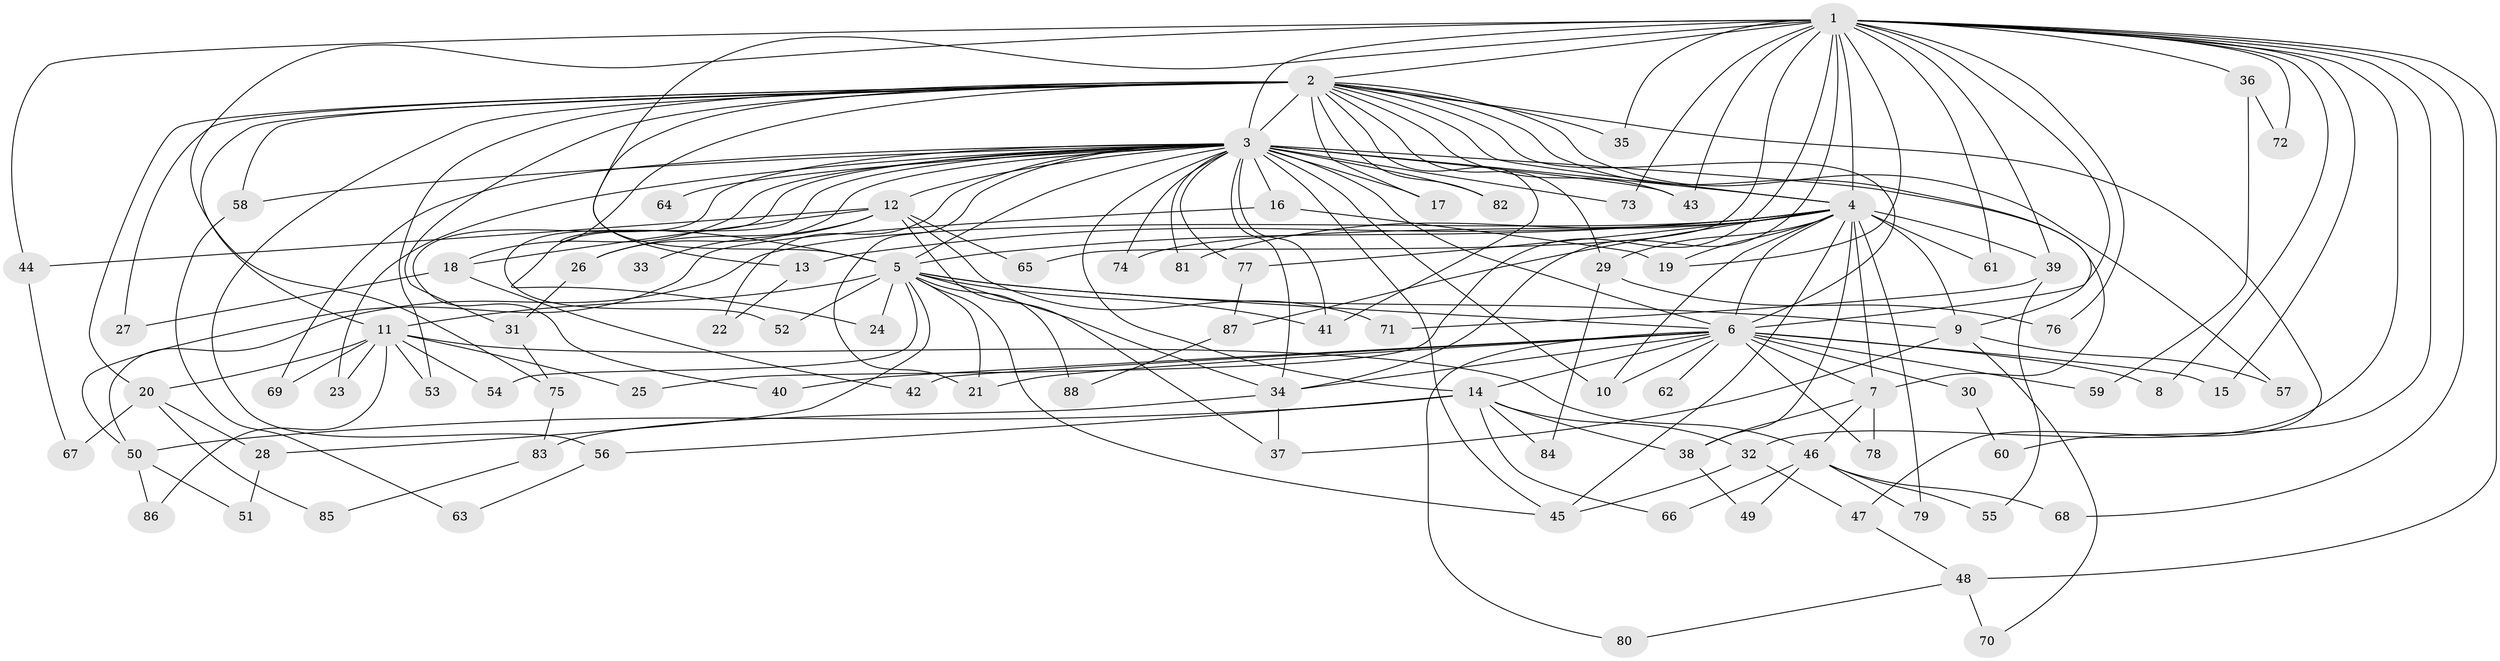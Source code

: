 // original degree distribution, {20: 0.008, 22: 0.008, 16: 0.008, 25: 0.008, 17: 0.008, 15: 0.008, 27: 0.008, 24: 0.008, 41: 0.008, 14: 0.008, 6: 0.024, 2: 0.52, 3: 0.232, 10: 0.016, 8: 0.008, 4: 0.088, 5: 0.024, 7: 0.008}
// Generated by graph-tools (version 1.1) at 2025/50/03/04/25 22:50:01]
// undirected, 88 vertices, 186 edges
graph export_dot {
  node [color=gray90,style=filled];
  1;
  2;
  3;
  4;
  5;
  6;
  7;
  8;
  9;
  10;
  11;
  12;
  13;
  14;
  15;
  16;
  17;
  18;
  19;
  20;
  21;
  22;
  23;
  24;
  25;
  26;
  27;
  28;
  29;
  30;
  31;
  32;
  33;
  34;
  35;
  36;
  37;
  38;
  39;
  40;
  41;
  42;
  43;
  44;
  45;
  46;
  47;
  48;
  49;
  50;
  51;
  52;
  53;
  54;
  55;
  56;
  57;
  58;
  59;
  60;
  61;
  62;
  63;
  64;
  65;
  66;
  67;
  68;
  69;
  70;
  71;
  72;
  73;
  74;
  75;
  76;
  77;
  78;
  79;
  80;
  81;
  82;
  83;
  84;
  85;
  86;
  87;
  88;
  1 -- 2 [weight=4.0];
  1 -- 3 [weight=4.0];
  1 -- 4 [weight=4.0];
  1 -- 5 [weight=4.0];
  1 -- 6 [weight=3.0];
  1 -- 8 [weight=1.0];
  1 -- 15 [weight=1.0];
  1 -- 19 [weight=1.0];
  1 -- 25 [weight=1.0];
  1 -- 32 [weight=1.0];
  1 -- 34 [weight=1.0];
  1 -- 35 [weight=1.0];
  1 -- 36 [weight=1.0];
  1 -- 39 [weight=1.0];
  1 -- 43 [weight=1.0];
  1 -- 44 [weight=1.0];
  1 -- 48 [weight=1.0];
  1 -- 60 [weight=1.0];
  1 -- 61 [weight=1.0];
  1 -- 65 [weight=1.0];
  1 -- 68 [weight=1.0];
  1 -- 72 [weight=1.0];
  1 -- 73 [weight=1.0];
  1 -- 75 [weight=1.0];
  1 -- 76 [weight=1.0];
  2 -- 3 [weight=4.0];
  2 -- 4 [weight=2.0];
  2 -- 5 [weight=4.0];
  2 -- 6 [weight=2.0];
  2 -- 9 [weight=1.0];
  2 -- 11 [weight=1.0];
  2 -- 13 [weight=1.0];
  2 -- 17 [weight=1.0];
  2 -- 20 [weight=1.0];
  2 -- 27 [weight=1.0];
  2 -- 29 [weight=1.0];
  2 -- 31 [weight=1.0];
  2 -- 35 [weight=1.0];
  2 -- 41 [weight=1.0];
  2 -- 43 [weight=1.0];
  2 -- 47 [weight=1.0];
  2 -- 53 [weight=1.0];
  2 -- 56 [weight=1.0];
  2 -- 57 [weight=1.0];
  2 -- 58 [weight=1.0];
  2 -- 82 [weight=1.0];
  3 -- 4 [weight=4.0];
  3 -- 5 [weight=4.0];
  3 -- 6 [weight=3.0];
  3 -- 7 [weight=2.0];
  3 -- 10 [weight=1.0];
  3 -- 12 [weight=1.0];
  3 -- 14 [weight=1.0];
  3 -- 16 [weight=1.0];
  3 -- 17 [weight=1.0];
  3 -- 18 [weight=3.0];
  3 -- 21 [weight=2.0];
  3 -- 22 [weight=1.0];
  3 -- 23 [weight=1.0];
  3 -- 24 [weight=1.0];
  3 -- 26 [weight=1.0];
  3 -- 34 [weight=1.0];
  3 -- 40 [weight=1.0];
  3 -- 41 [weight=1.0];
  3 -- 43 [weight=2.0];
  3 -- 45 [weight=1.0];
  3 -- 52 [weight=1.0];
  3 -- 58 [weight=1.0];
  3 -- 64 [weight=1.0];
  3 -- 69 [weight=1.0];
  3 -- 73 [weight=1.0];
  3 -- 74 [weight=1.0];
  3 -- 77 [weight=1.0];
  3 -- 81 [weight=1.0];
  3 -- 82 [weight=1.0];
  4 -- 5 [weight=2.0];
  4 -- 6 [weight=2.0];
  4 -- 7 [weight=4.0];
  4 -- 9 [weight=1.0];
  4 -- 10 [weight=1.0];
  4 -- 13 [weight=1.0];
  4 -- 19 [weight=1.0];
  4 -- 29 [weight=1.0];
  4 -- 38 [weight=1.0];
  4 -- 39 [weight=1.0];
  4 -- 45 [weight=1.0];
  4 -- 50 [weight=1.0];
  4 -- 61 [weight=1.0];
  4 -- 74 [weight=1.0];
  4 -- 77 [weight=1.0];
  4 -- 79 [weight=1.0];
  4 -- 81 [weight=1.0];
  4 -- 87 [weight=1.0];
  5 -- 6 [weight=2.0];
  5 -- 9 [weight=1.0];
  5 -- 11 [weight=1.0];
  5 -- 21 [weight=1.0];
  5 -- 24 [weight=1.0];
  5 -- 28 [weight=1.0];
  5 -- 34 [weight=1.0];
  5 -- 41 [weight=1.0];
  5 -- 45 [weight=1.0];
  5 -- 52 [weight=1.0];
  5 -- 54 [weight=1.0];
  5 -- 88 [weight=1.0];
  6 -- 7 [weight=1.0];
  6 -- 8 [weight=1.0];
  6 -- 10 [weight=1.0];
  6 -- 14 [weight=1.0];
  6 -- 15 [weight=1.0];
  6 -- 21 [weight=1.0];
  6 -- 30 [weight=1.0];
  6 -- 34 [weight=1.0];
  6 -- 40 [weight=1.0];
  6 -- 42 [weight=1.0];
  6 -- 59 [weight=1.0];
  6 -- 62 [weight=1.0];
  6 -- 78 [weight=1.0];
  6 -- 80 [weight=1.0];
  7 -- 38 [weight=1.0];
  7 -- 46 [weight=1.0];
  7 -- 78 [weight=1.0];
  9 -- 37 [weight=1.0];
  9 -- 57 [weight=1.0];
  9 -- 70 [weight=1.0];
  11 -- 20 [weight=1.0];
  11 -- 23 [weight=1.0];
  11 -- 25 [weight=1.0];
  11 -- 46 [weight=1.0];
  11 -- 53 [weight=1.0];
  11 -- 54 [weight=1.0];
  11 -- 69 [weight=1.0];
  11 -- 86 [weight=1.0];
  12 -- 18 [weight=1.0];
  12 -- 26 [weight=1.0];
  12 -- 33 [weight=1.0];
  12 -- 37 [weight=1.0];
  12 -- 44 [weight=1.0];
  12 -- 65 [weight=1.0];
  12 -- 71 [weight=1.0];
  13 -- 22 [weight=1.0];
  14 -- 32 [weight=1.0];
  14 -- 38 [weight=1.0];
  14 -- 50 [weight=1.0];
  14 -- 56 [weight=1.0];
  14 -- 66 [weight=1.0];
  14 -- 84 [weight=1.0];
  16 -- 19 [weight=1.0];
  16 -- 50 [weight=1.0];
  18 -- 27 [weight=1.0];
  18 -- 42 [weight=1.0];
  20 -- 28 [weight=1.0];
  20 -- 67 [weight=1.0];
  20 -- 85 [weight=1.0];
  26 -- 31 [weight=1.0];
  28 -- 51 [weight=1.0];
  29 -- 76 [weight=1.0];
  29 -- 84 [weight=1.0];
  30 -- 60 [weight=1.0];
  31 -- 75 [weight=1.0];
  32 -- 45 [weight=1.0];
  32 -- 47 [weight=1.0];
  34 -- 37 [weight=1.0];
  34 -- 83 [weight=1.0];
  36 -- 59 [weight=1.0];
  36 -- 72 [weight=1.0];
  38 -- 49 [weight=1.0];
  39 -- 55 [weight=1.0];
  39 -- 71 [weight=1.0];
  44 -- 67 [weight=1.0];
  46 -- 49 [weight=1.0];
  46 -- 55 [weight=1.0];
  46 -- 66 [weight=1.0];
  46 -- 68 [weight=1.0];
  46 -- 79 [weight=1.0];
  47 -- 48 [weight=1.0];
  48 -- 70 [weight=1.0];
  48 -- 80 [weight=1.0];
  50 -- 51 [weight=1.0];
  50 -- 86 [weight=1.0];
  56 -- 63 [weight=1.0];
  58 -- 63 [weight=1.0];
  75 -- 83 [weight=1.0];
  77 -- 87 [weight=1.0];
  83 -- 85 [weight=1.0];
  87 -- 88 [weight=1.0];
}
